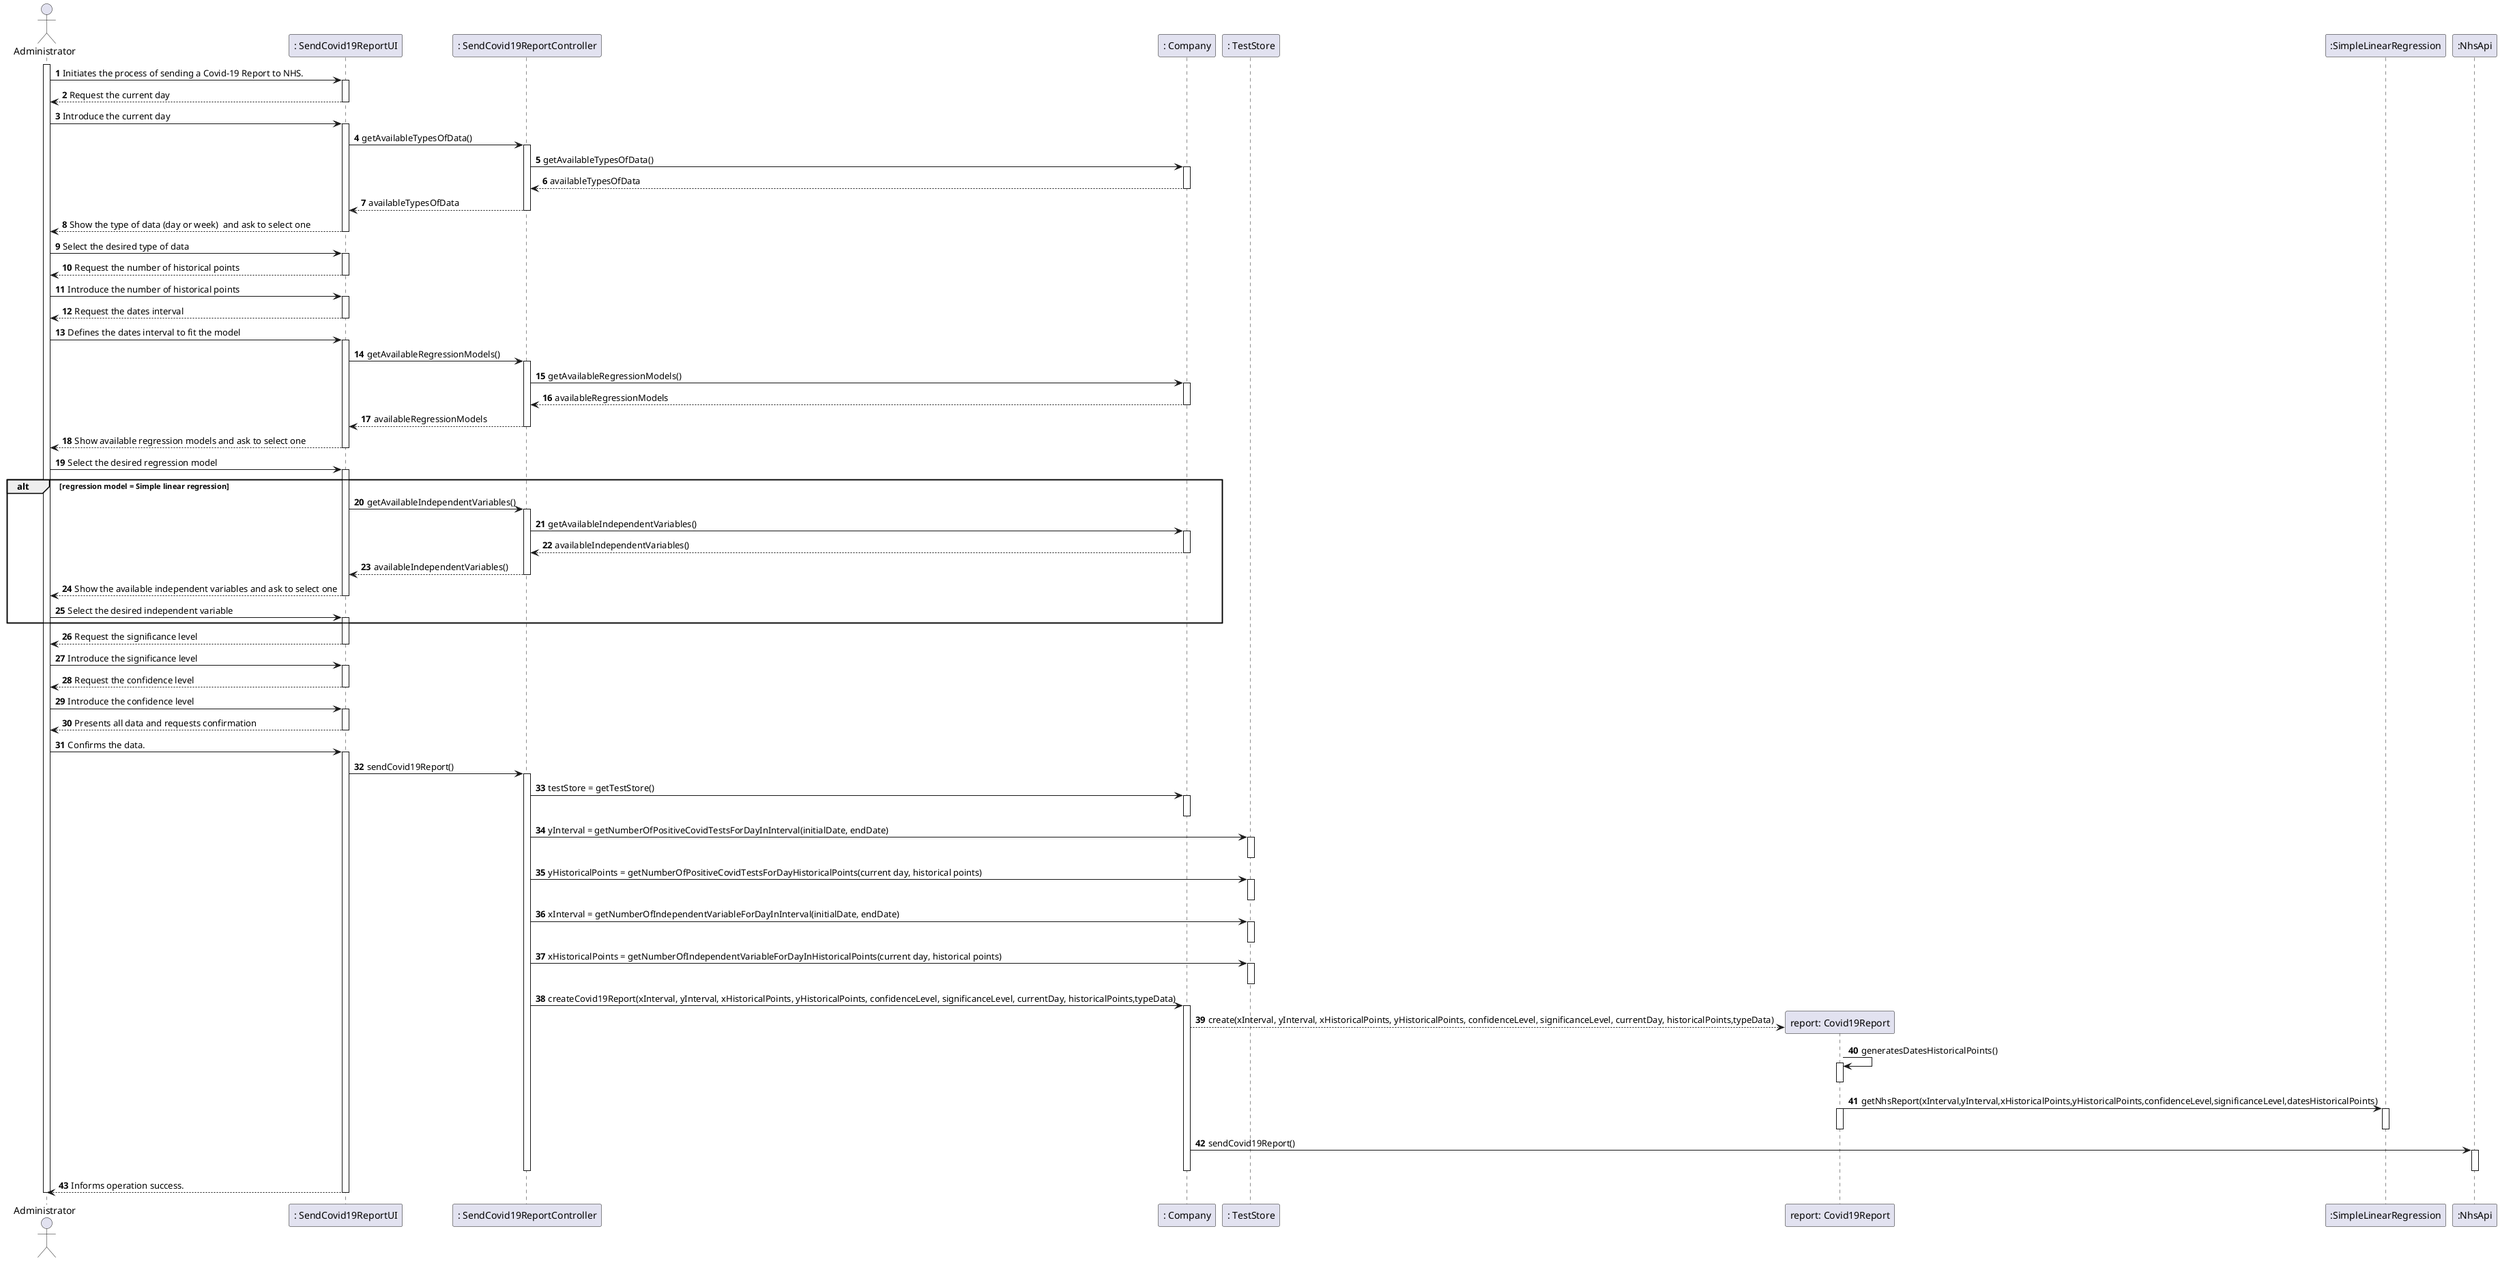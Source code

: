 @startuml
autonumber
'hide footbox
actor "Administrator" as ADMIN

participant ": SendCovid19ReportUI" as UI
participant ": SendCovid19ReportController" as CTRL
participant ": Company" as comp
participant ": TestStore" as store
participant "report: Covid19Report" as report
participant ":SimpleLinearRegression" as sRegression
participant ":NhsApi" as api

activate ADMIN
ADMIN -> UI : Initiates the process of sending a Covid-19 Report to NHS.
activate UI
UI --> ADMIN : Request the current day
deactivate UI

ADMIN -> UI : Introduce the current day
activate UI
UI -> CTRL : getAvailableTypesOfData()
activate CTRL
CTRL -> comp : getAvailableTypesOfData()
activate comp
comp --> CTRL : availableTypesOfData
deactivate comp
CTRL --> UI : availableTypesOfData
deactivate CTRL
UI --> ADMIN : Show the type of data (day or week)  and ask to select one
deactivate UI

ADMIN -> UI : Select the desired type of data
activate UI
UI --> ADMIN : Request the number of historical points
deactivate UI

ADMIN -> UI : Introduce the number of historical points
activate UI

UI --> ADMIN : Request the dates interval
deactivate UI

ADMIN -> UI : Defines the dates interval to fit the model
activate UI
UI -> CTRL : getAvailableRegressionModels()
activate CTRL
CTRL -> comp : getAvailableRegressionModels()
activate comp
comp --> CTRL : availableRegressionModels
deactivate comp
CTRL --> UI : availableRegressionModels
deactivate CTRL
UI --> ADMIN : Show available regression models and ask to select one
deactivate UI

ADMIN-> UI : Select the desired regression model
activate UI
alt regression model = Simple linear regression
UI -> CTRL : getAvailableIndependentVariables()
activate CTRL
CTRL -> comp : getAvailableIndependentVariables()
activate comp
comp --> CTRL : availableIndependentVariables()
deactivate comp
CTRL --> UI : availableIndependentVariables()
deactivate CTRL
UI --> ADMIN : Show the available independent variables and ask to select one
deactivate UI
ADMIN-> UI : Select the desired independent variable
activate UI
end

UI --> ADMIN : Request the significance level
deactivate UI

ADMIN -> UI : Introduce the significance level
activate UI

UI --> ADMIN : Request the confidence level
deactivate UI

ADMIN -> UI : Introduce the confidence level
activate UI

UI --> ADMIN :  Presents all data and requests confirmation
deactivate UI

ADMIN -> UI : Confirms the data.
activate UI
UI -> CTRL : sendCovid19Report()
activate CTRL
CTRL -> comp : testStore = getTestStore()
activate comp
deactivate comp
CTRL -> store : yInterval = getNumberOfPositiveCovidTestsForDayInInterval(initialDate, endDate)
activate store
deactivate store
CTRL -> store : yHistoricalPoints = getNumberOfPositiveCovidTestsForDayHistoricalPoints(current day, historical points)
activate store
deactivate store
CTRL -> store : xInterval = getNumberOfIndependentVariableForDayInInterval(initialDate, endDate)
activate store
deactivate store
CTRL -> store : xHistoricalPoints = getNumberOfIndependentVariableForDayInHistoricalPoints(current day, historical points)
activate store
deactivate store
CTRL -> comp : createCovid19Report(xInterval, yInterval, xHistoricalPoints, yHistoricalPoints, confidenceLevel, significanceLevel, currentDay, historicalPoints,typeData)
activate comp
comp --> report** :create(xInterval, yInterval, xHistoricalPoints, yHistoricalPoints, confidenceLevel, significanceLevel, currentDay, historicalPoints,typeData)
report -> report: generatesDatesHistoricalPoints()
activate report
deactivate report
report -> sRegression : getNhsReport(xInterval,yInterval,xHistoricalPoints,yHistoricalPoints,confidenceLevel,significanceLevel,datesHistoricalPoints)
activate report
deactivate report
activate sRegression
deactivate sRegression
comp -> api : sendCovid19Report()
activate api
deactivate api
deactivate comp
deactivate CTRL

deactivate comp

deactivate CTRL
UI --> ADMIN : Informs operation success.
deactivate UI

deactivate ADMIN

@enduml